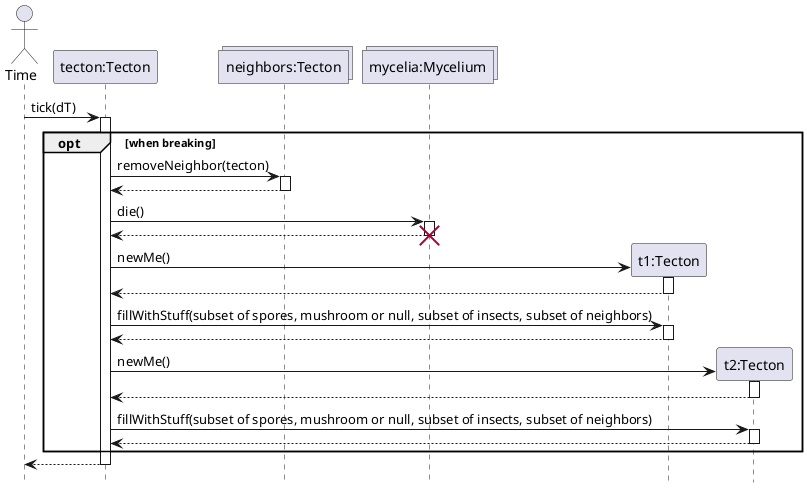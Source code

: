 @startuml Tecton/tecton-break-seq
hide footbox

actor Time 
participant "tecton:Tecton" as Dying
collections "neighbors:Tecton" as allNeighbors
collections "mycelia:Mycelium" as target

Time -> Dying : tick(dT)
activate Dying
opt when breaking

Dying -> allNeighbors : removeNeighbor(tecton)
activate allNeighbors
return


Dying -> target : die()
activate target

return
destroy target

create "t1:Tecton" as New1
Dying -> New1 : newMe()
activate New1
return
Dying -> New1 : fillWithStuff(subset of spores, mushroom or null, subset of insects, subset of neighbors)
activate New1

return

create "t2:Tecton" as New2
Dying -> New2 : newMe()
activate New2
return

Dying -> New2 : fillWithStuff(subset of spores, mushroom or null, subset of insects, subset of neighbors)
activate New2

return
end
return

@enduml